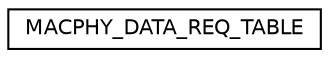 digraph "Graphical Class Hierarchy"
{
 // LATEX_PDF_SIZE
  edge [fontname="Helvetica",fontsize="10",labelfontname="Helvetica",labelfontsize="10"];
  node [fontname="Helvetica",fontsize="10",shape=record];
  rankdir="LR";
  Node0 [label="MACPHY_DATA_REQ_TABLE",height=0.2,width=0.4,color="black", fillcolor="white", style="filled",URL="$structMACPHY__DATA__REQ__TABLE.html",tooltip=" "];
}
